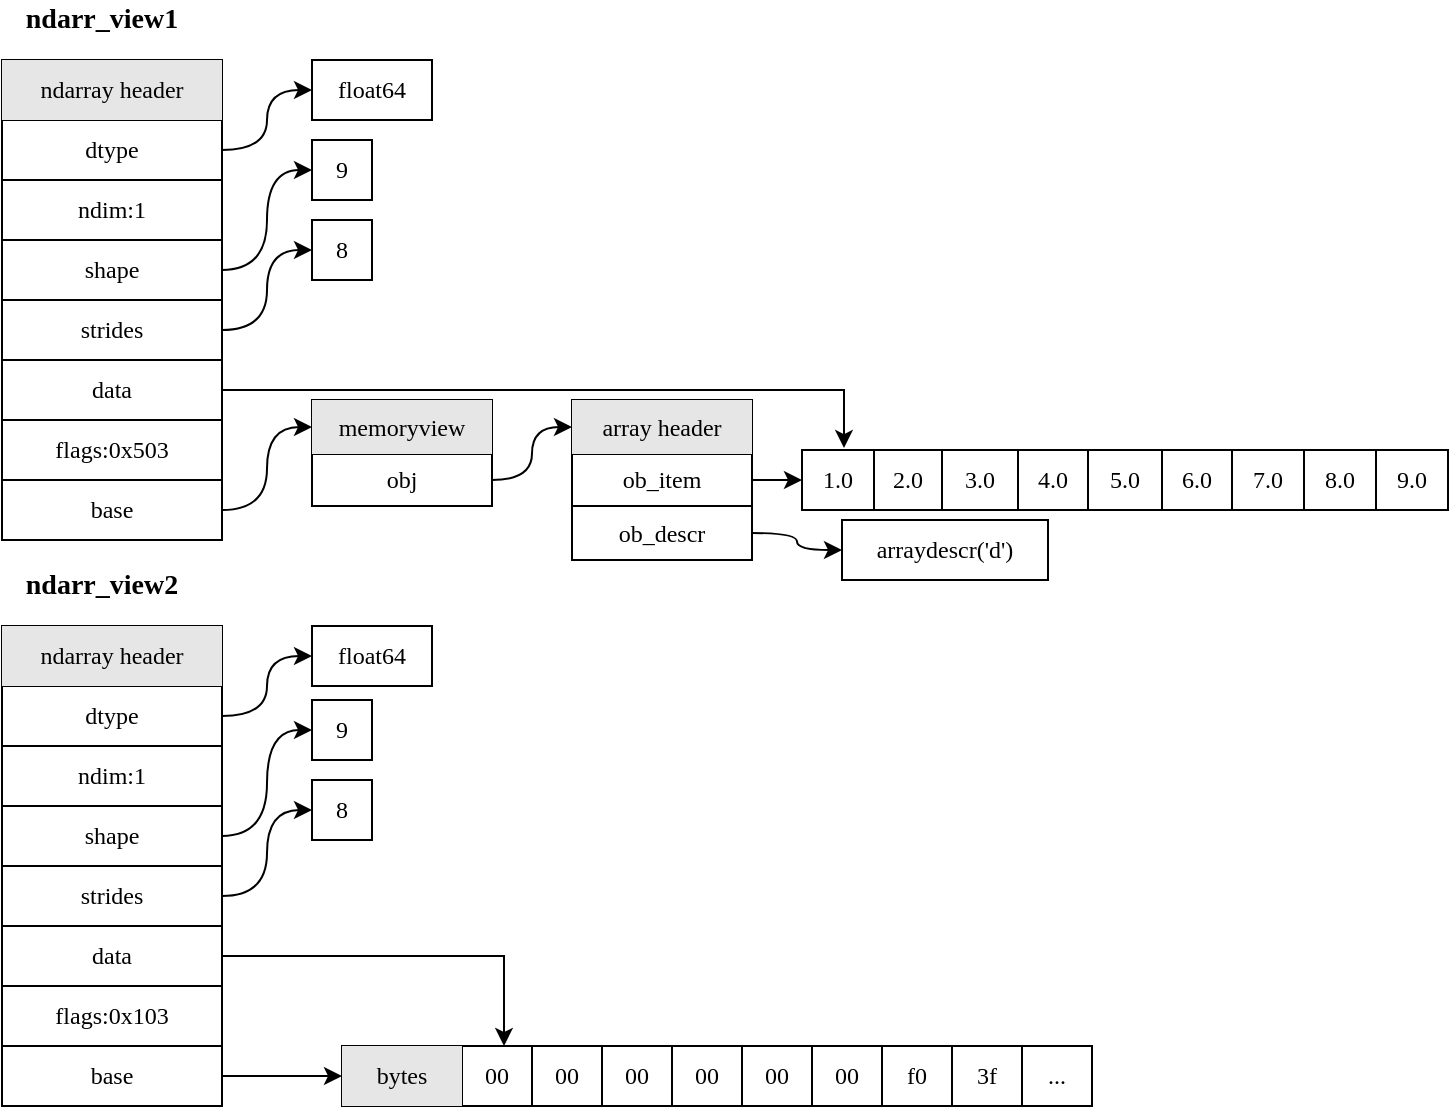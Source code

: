 <mxfile version="13.3.9" type="device"><diagram id="L2yLt2gpBY62qtuJSowA" name="Page-1"><mxGraphModel dx="1086" dy="806" grid="1" gridSize="10" guides="1" tooltips="1" connect="1" arrows="1" fold="1" page="1" pageScale="1" pageWidth="827" pageHeight="1169" math="0" shadow="0"><root><mxCell id="0"/><mxCell id="1" parent="0"/><mxCell id="LzfYw6na_L2yTrW33FNK-19" style="edgeStyle=orthogonalEdgeStyle;rounded=0;orthogonalLoop=1;jettySize=auto;html=1;exitX=1;exitY=0.5;exitDx=0;exitDy=0;entryX=0;entryY=0.5;entryDx=0;entryDy=0;fontFamily=Verdana;fontSize=12;" edge="1" parent="1" source="LzfYw6na_L2yTrW33FNK-4" target="LzfYw6na_L2yTrW33FNK-9"><mxGeometry relative="1" as="geometry"/></mxCell><mxCell id="LzfYw6na_L2yTrW33FNK-20" style="edgeStyle=orthogonalEdgeStyle;curved=1;rounded=0;orthogonalLoop=1;jettySize=auto;html=1;exitX=1;exitY=0.5;exitDx=0;exitDy=0;fontFamily=Verdana;fontSize=12;" edge="1" parent="1" source="LzfYw6na_L2yTrW33FNK-6" target="LzfYw6na_L2yTrW33FNK-22"><mxGeometry relative="1" as="geometry"/></mxCell><mxCell id="LzfYw6na_L2yTrW33FNK-39" value="float64" style="rounded=0;whiteSpace=wrap;html=1;fontFamily=Verdana;fontSize=12;" vertex="1" parent="1"><mxGeometry x="225" y="70" width="60" height="30" as="geometry"/></mxCell><mxCell id="LzfYw6na_L2yTrW33FNK-41" style="edgeStyle=orthogonalEdgeStyle;curved=1;rounded=0;orthogonalLoop=1;jettySize=auto;html=1;exitX=1;exitY=0.5;exitDx=0;exitDy=0;entryX=0;entryY=0.5;entryDx=0;entryDy=0;fontFamily=Verdana;fontSize=12;" edge="1" parent="1" source="LzfYw6na_L2yTrW33FNK-33" target="LzfYw6na_L2yTrW33FNK-49"><mxGeometry relative="1" as="geometry"/></mxCell><mxCell id="LzfYw6na_L2yTrW33FNK-42" style="edgeStyle=orthogonalEdgeStyle;curved=1;rounded=0;orthogonalLoop=1;jettySize=auto;html=1;exitX=1;exitY=0.5;exitDx=0;exitDy=0;entryX=0;entryY=0.5;entryDx=0;entryDy=0;fontFamily=Verdana;fontSize=12;" edge="1" parent="1" source="LzfYw6na_L2yTrW33FNK-31" target="LzfYw6na_L2yTrW33FNK-45"><mxGeometry relative="1" as="geometry"/></mxCell><mxCell id="LzfYw6na_L2yTrW33FNK-43" style="edgeStyle=orthogonalEdgeStyle;curved=1;rounded=0;orthogonalLoop=1;jettySize=auto;html=1;exitX=1;exitY=0.5;exitDx=0;exitDy=0;entryX=0;entryY=0.5;entryDx=0;entryDy=0;fontFamily=Verdana;fontSize=12;" edge="1" parent="1" source="LzfYw6na_L2yTrW33FNK-27" target="LzfYw6na_L2yTrW33FNK-39"><mxGeometry relative="1" as="geometry"/></mxCell><mxCell id="LzfYw6na_L2yTrW33FNK-24" value="" style="shape=table;html=1;whiteSpace=wrap;startSize=0;container=1;collapsible=0;childLayout=tableLayout;fontFamily=Verdana;fontSize=12;" vertex="1" parent="1"><mxGeometry x="70" y="70" width="110" height="240" as="geometry"/></mxCell><mxCell id="LzfYw6na_L2yTrW33FNK-25" value="" style="shape=partialRectangle;html=1;whiteSpace=wrap;collapsible=0;dropTarget=0;pointerEvents=0;fillColor=none;top=0;left=0;bottom=0;right=0;points=[[0,0.5],[1,0.5]];portConstraint=eastwest;fontFamily=Verdana;fontSize=12;" vertex="1" parent="LzfYw6na_L2yTrW33FNK-24"><mxGeometry width="110" height="30" as="geometry"/></mxCell><mxCell id="LzfYw6na_L2yTrW33FNK-26" value="ndarray header" style="shape=partialRectangle;html=1;whiteSpace=wrap;connectable=0;overflow=hidden;top=0;left=0;bottom=0;right=0;fontFamily=Verdana;fontSize=12;fillColor=#E6E6E6;" vertex="1" parent="LzfYw6na_L2yTrW33FNK-25"><mxGeometry width="110" height="30" as="geometry"/></mxCell><mxCell id="LzfYw6na_L2yTrW33FNK-27" value="" style="shape=partialRectangle;html=1;whiteSpace=wrap;collapsible=0;dropTarget=0;pointerEvents=0;fillColor=none;top=0;left=0;bottom=0;right=0;points=[[0,0.5],[1,0.5]];portConstraint=eastwest;fontFamily=Verdana;fontSize=12;" vertex="1" parent="LzfYw6na_L2yTrW33FNK-24"><mxGeometry y="30" width="110" height="30" as="geometry"/></mxCell><mxCell id="LzfYw6na_L2yTrW33FNK-28" value="dtype" style="shape=partialRectangle;html=1;whiteSpace=wrap;connectable=0;overflow=hidden;fillColor=none;top=0;left=0;bottom=0;right=0;fontFamily=Verdana;fontSize=12;" vertex="1" parent="LzfYw6na_L2yTrW33FNK-27"><mxGeometry width="110" height="30" as="geometry"/></mxCell><mxCell id="LzfYw6na_L2yTrW33FNK-29" value="" style="shape=partialRectangle;html=1;whiteSpace=wrap;collapsible=0;dropTarget=0;pointerEvents=0;fillColor=none;top=0;left=0;bottom=0;right=0;points=[[0,0.5],[1,0.5]];portConstraint=eastwest;fontFamily=Verdana;fontSize=12;" vertex="1" parent="LzfYw6na_L2yTrW33FNK-24"><mxGeometry y="60" width="110" height="30" as="geometry"/></mxCell><mxCell id="LzfYw6na_L2yTrW33FNK-30" value="ndim:1" style="shape=partialRectangle;html=1;whiteSpace=wrap;connectable=0;overflow=hidden;fillColor=none;top=0;left=0;bottom=0;right=0;fontFamily=Verdana;fontSize=12;" vertex="1" parent="LzfYw6na_L2yTrW33FNK-29"><mxGeometry width="110" height="30" as="geometry"/></mxCell><mxCell id="LzfYw6na_L2yTrW33FNK-31" value="" style="shape=partialRectangle;html=1;whiteSpace=wrap;collapsible=0;dropTarget=0;pointerEvents=0;fillColor=none;top=0;left=0;bottom=0;right=0;points=[[0,0.5],[1,0.5]];portConstraint=eastwest;fontFamily=Verdana;fontSize=12;" vertex="1" parent="LzfYw6na_L2yTrW33FNK-24"><mxGeometry y="90" width="110" height="30" as="geometry"/></mxCell><mxCell id="LzfYw6na_L2yTrW33FNK-32" value="shape" style="shape=partialRectangle;html=1;whiteSpace=wrap;connectable=0;overflow=hidden;fillColor=none;top=0;left=0;bottom=0;right=0;fontFamily=Verdana;fontSize=12;" vertex="1" parent="LzfYw6na_L2yTrW33FNK-31"><mxGeometry width="110" height="30" as="geometry"/></mxCell><mxCell id="LzfYw6na_L2yTrW33FNK-33" value="" style="shape=partialRectangle;html=1;whiteSpace=wrap;collapsible=0;dropTarget=0;pointerEvents=0;fillColor=none;top=0;left=0;bottom=0;right=0;points=[[0,0.5],[1,0.5]];portConstraint=eastwest;fontFamily=Verdana;fontSize=12;" vertex="1" parent="LzfYw6na_L2yTrW33FNK-24"><mxGeometry y="120" width="110" height="30" as="geometry"/></mxCell><mxCell id="LzfYw6na_L2yTrW33FNK-34" value="strides" style="shape=partialRectangle;html=1;whiteSpace=wrap;connectable=0;overflow=hidden;fillColor=none;top=0;left=0;bottom=0;right=0;fontFamily=Verdana;fontSize=12;" vertex="1" parent="LzfYw6na_L2yTrW33FNK-33"><mxGeometry width="110" height="30" as="geometry"/></mxCell><mxCell id="LzfYw6na_L2yTrW33FNK-35" value="" style="shape=partialRectangle;html=1;whiteSpace=wrap;collapsible=0;dropTarget=0;pointerEvents=0;fillColor=none;top=0;left=0;bottom=0;right=0;points=[[0,0.5],[1,0.5]];portConstraint=eastwest;fontFamily=Verdana;fontSize=12;" vertex="1" parent="LzfYw6na_L2yTrW33FNK-24"><mxGeometry y="150" width="110" height="30" as="geometry"/></mxCell><mxCell id="LzfYw6na_L2yTrW33FNK-36" value="data" style="shape=partialRectangle;html=1;whiteSpace=wrap;connectable=0;overflow=hidden;fillColor=none;top=0;left=0;bottom=0;right=0;fontFamily=Verdana;fontSize=12;" vertex="1" parent="LzfYw6na_L2yTrW33FNK-35"><mxGeometry width="110" height="30" as="geometry"/></mxCell><mxCell id="LzfYw6na_L2yTrW33FNK-37" value="" style="shape=partialRectangle;html=1;whiteSpace=wrap;collapsible=0;dropTarget=0;pointerEvents=0;fillColor=none;top=0;left=0;bottom=0;right=0;points=[[0,0.5],[1,0.5]];portConstraint=eastwest;fontFamily=Verdana;fontSize=12;" vertex="1" parent="LzfYw6na_L2yTrW33FNK-24"><mxGeometry y="180" width="110" height="30" as="geometry"/></mxCell><mxCell id="LzfYw6na_L2yTrW33FNK-38" value="flags:0x503" style="shape=partialRectangle;html=1;whiteSpace=wrap;connectable=0;overflow=hidden;fillColor=none;top=0;left=0;bottom=0;right=0;fontFamily=Verdana;fontSize=12;" vertex="1" parent="LzfYw6na_L2yTrW33FNK-37"><mxGeometry width="110" height="30" as="geometry"/></mxCell><mxCell id="LzfYw6na_L2yTrW33FNK-64" style="shape=partialRectangle;html=1;whiteSpace=wrap;collapsible=0;dropTarget=0;pointerEvents=0;fillColor=none;top=0;left=0;bottom=0;right=0;points=[[0,0.5],[1,0.5]];portConstraint=eastwest;fontFamily=Verdana;fontSize=12;" vertex="1" parent="LzfYw6na_L2yTrW33FNK-24"><mxGeometry y="210" width="110" height="30" as="geometry"/></mxCell><mxCell id="LzfYw6na_L2yTrW33FNK-65" value="base" style="shape=partialRectangle;html=1;whiteSpace=wrap;connectable=0;overflow=hidden;fillColor=none;top=0;left=0;bottom=0;right=0;fontFamily=Verdana;fontSize=12;" vertex="1" parent="LzfYw6na_L2yTrW33FNK-64"><mxGeometry width="110" height="30" as="geometry"/></mxCell><mxCell id="LzfYw6na_L2yTrW33FNK-73" style="edgeStyle=orthogonalEdgeStyle;curved=1;rounded=0;orthogonalLoop=1;jettySize=auto;html=1;exitX=1;exitY=0.5;exitDx=0;exitDy=0;" edge="1" parent="1" source="LzfYw6na_L2yTrW33FNK-64" target="LzfYw6na_L2yTrW33FNK-67"><mxGeometry relative="1" as="geometry"/></mxCell><mxCell id="LzfYw6na_L2yTrW33FNK-74" style="edgeStyle=orthogonalEdgeStyle;curved=1;rounded=0;orthogonalLoop=1;jettySize=auto;html=1;exitX=1;exitY=0.5;exitDx=0;exitDy=0;" edge="1" parent="1" source="LzfYw6na_L2yTrW33FNK-69" target="LzfYw6na_L2yTrW33FNK-2"><mxGeometry relative="1" as="geometry"/></mxCell><mxCell id="LzfYw6na_L2yTrW33FNK-75" style="edgeStyle=orthogonalEdgeStyle;rounded=0;orthogonalLoop=1;jettySize=auto;html=1;exitX=1;exitY=0.5;exitDx=0;exitDy=0;entryX=0.065;entryY=-0.033;entryDx=0;entryDy=0;entryPerimeter=0;" edge="1" parent="1" source="LzfYw6na_L2yTrW33FNK-35" target="LzfYw6na_L2yTrW33FNK-9"><mxGeometry relative="1" as="geometry"/></mxCell><mxCell id="LzfYw6na_L2yTrW33FNK-66" value="" style="shape=table;html=1;whiteSpace=wrap;startSize=0;container=1;collapsible=0;childLayout=tableLayout;fontFamily=Verdana;fontSize=12;" vertex="1" parent="1"><mxGeometry x="225" y="240" width="90" height="53" as="geometry"/></mxCell><mxCell id="LzfYw6na_L2yTrW33FNK-67" value="" style="shape=partialRectangle;html=1;whiteSpace=wrap;collapsible=0;dropTarget=0;pointerEvents=0;fillColor=none;top=0;left=0;bottom=0;right=0;points=[[0,0.5],[1,0.5]];portConstraint=eastwest;fontFamily=Verdana;fontSize=12;" vertex="1" parent="LzfYw6na_L2yTrW33FNK-66"><mxGeometry width="90" height="27" as="geometry"/></mxCell><mxCell id="LzfYw6na_L2yTrW33FNK-68" value="memoryview" style="shape=partialRectangle;html=1;whiteSpace=wrap;connectable=0;overflow=hidden;top=0;left=0;bottom=0;right=0;fontFamily=Verdana;fontSize=12;fillColor=#E6E6E6;" vertex="1" parent="LzfYw6na_L2yTrW33FNK-67"><mxGeometry width="90" height="27" as="geometry"/></mxCell><mxCell id="LzfYw6na_L2yTrW33FNK-69" value="" style="shape=partialRectangle;html=1;whiteSpace=wrap;collapsible=0;dropTarget=0;pointerEvents=0;fillColor=none;top=0;left=0;bottom=0;right=0;points=[[0,0.5],[1,0.5]];portConstraint=eastwest;fontFamily=Verdana;fontSize=12;" vertex="1" parent="LzfYw6na_L2yTrW33FNK-66"><mxGeometry y="27" width="90" height="26" as="geometry"/></mxCell><mxCell id="LzfYw6na_L2yTrW33FNK-70" value="obj" style="shape=partialRectangle;html=1;whiteSpace=wrap;connectable=0;overflow=hidden;fillColor=none;top=0;left=0;bottom=0;right=0;fontFamily=Verdana;fontSize=12;" vertex="1" parent="LzfYw6na_L2yTrW33FNK-69"><mxGeometry width="90" height="26" as="geometry"/></mxCell><mxCell id="LzfYw6na_L2yTrW33FNK-1" value="" style="shape=table;html=1;whiteSpace=wrap;startSize=0;container=1;collapsible=0;childLayout=tableLayout;fontFamily=Verdana;fontSize=12;" vertex="1" parent="1"><mxGeometry x="355" y="240" width="90" height="80" as="geometry"/></mxCell><mxCell id="LzfYw6na_L2yTrW33FNK-2" value="" style="shape=partialRectangle;html=1;whiteSpace=wrap;collapsible=0;dropTarget=0;pointerEvents=0;fillColor=none;top=0;left=0;bottom=0;right=0;points=[[0,0.5],[1,0.5]];portConstraint=eastwest;fontFamily=Verdana;fontSize=12;" vertex="1" parent="LzfYw6na_L2yTrW33FNK-1"><mxGeometry width="90" height="27" as="geometry"/></mxCell><mxCell id="LzfYw6na_L2yTrW33FNK-3" value="array header" style="shape=partialRectangle;html=1;whiteSpace=wrap;connectable=0;overflow=hidden;top=0;left=0;bottom=0;right=0;fontFamily=Verdana;fontSize=12;fillColor=#E6E6E6;" vertex="1" parent="LzfYw6na_L2yTrW33FNK-2"><mxGeometry width="90" height="27" as="geometry"/></mxCell><mxCell id="LzfYw6na_L2yTrW33FNK-4" value="" style="shape=partialRectangle;html=1;whiteSpace=wrap;collapsible=0;dropTarget=0;pointerEvents=0;fillColor=none;top=0;left=0;bottom=0;right=0;points=[[0,0.5],[1,0.5]];portConstraint=eastwest;fontFamily=Verdana;fontSize=12;" vertex="1" parent="LzfYw6na_L2yTrW33FNK-1"><mxGeometry y="27" width="90" height="26" as="geometry"/></mxCell><mxCell id="LzfYw6na_L2yTrW33FNK-5" value="ob_item" style="shape=partialRectangle;html=1;whiteSpace=wrap;connectable=0;overflow=hidden;fillColor=none;top=0;left=0;bottom=0;right=0;fontFamily=Verdana;fontSize=12;" vertex="1" parent="LzfYw6na_L2yTrW33FNK-4"><mxGeometry width="90" height="26" as="geometry"/></mxCell><mxCell id="LzfYw6na_L2yTrW33FNK-6" value="" style="shape=partialRectangle;html=1;whiteSpace=wrap;collapsible=0;dropTarget=0;pointerEvents=0;fillColor=none;top=0;left=0;bottom=0;right=0;points=[[0,0.5],[1,0.5]];portConstraint=eastwest;fontFamily=Verdana;fontSize=12;" vertex="1" parent="LzfYw6na_L2yTrW33FNK-1"><mxGeometry y="53" width="90" height="27" as="geometry"/></mxCell><mxCell id="LzfYw6na_L2yTrW33FNK-7" value="ob_descr" style="shape=partialRectangle;html=1;whiteSpace=wrap;connectable=0;overflow=hidden;fillColor=none;top=0;left=0;bottom=0;right=0;fontFamily=Verdana;fontSize=12;" vertex="1" parent="LzfYw6na_L2yTrW33FNK-6"><mxGeometry width="90" height="27" as="geometry"/></mxCell><mxCell id="LzfYw6na_L2yTrW33FNK-78" value="float64" style="rounded=0;whiteSpace=wrap;html=1;fontFamily=Verdana;fontSize=12;" vertex="1" parent="1"><mxGeometry x="225" y="353" width="60" height="30" as="geometry"/></mxCell><mxCell id="LzfYw6na_L2yTrW33FNK-79" style="edgeStyle=orthogonalEdgeStyle;curved=1;rounded=0;orthogonalLoop=1;jettySize=auto;html=1;exitX=1;exitY=0.5;exitDx=0;exitDy=0;entryX=0;entryY=0.5;entryDx=0;entryDy=0;fontFamily=Verdana;fontSize=12;" edge="1" parent="1" source="LzfYw6na_L2yTrW33FNK-91" target="LzfYw6na_L2yTrW33FNK-106"><mxGeometry relative="1" as="geometry"/></mxCell><mxCell id="LzfYw6na_L2yTrW33FNK-80" style="edgeStyle=orthogonalEdgeStyle;curved=1;rounded=0;orthogonalLoop=1;jettySize=auto;html=1;exitX=1;exitY=0.5;exitDx=0;exitDy=0;entryX=0;entryY=0.5;entryDx=0;entryDy=0;fontFamily=Verdana;fontSize=12;" edge="1" parent="1" source="LzfYw6na_L2yTrW33FNK-89" target="LzfYw6na_L2yTrW33FNK-103"><mxGeometry relative="1" as="geometry"/></mxCell><mxCell id="LzfYw6na_L2yTrW33FNK-81" style="edgeStyle=orthogonalEdgeStyle;curved=1;rounded=0;orthogonalLoop=1;jettySize=auto;html=1;exitX=1;exitY=0.5;exitDx=0;exitDy=0;entryX=0;entryY=0.5;entryDx=0;entryDy=0;fontFamily=Verdana;fontSize=12;" edge="1" parent="1" source="LzfYw6na_L2yTrW33FNK-85" target="LzfYw6na_L2yTrW33FNK-78"><mxGeometry relative="1" as="geometry"/></mxCell><mxCell id="LzfYw6na_L2yTrW33FNK-101" style="edgeStyle=orthogonalEdgeStyle;rounded=0;orthogonalLoop=1;jettySize=auto;html=1;exitX=1;exitY=0.5;exitDx=0;exitDy=0;entryX=0.216;entryY=0;entryDx=0;entryDy=0;entryPerimeter=0;" edge="1" parent="1" source="LzfYw6na_L2yTrW33FNK-93" target="LzfYw6na_L2yTrW33FNK-121"><mxGeometry relative="1" as="geometry"><mxPoint x="330" y="540" as="targetPoint"/></mxGeometry></mxCell><mxCell id="LzfYw6na_L2yTrW33FNK-82" value="" style="shape=table;html=1;whiteSpace=wrap;startSize=0;container=1;collapsible=0;childLayout=tableLayout;fontFamily=Verdana;fontSize=12;" vertex="1" parent="1"><mxGeometry x="70" y="353" width="110" height="240" as="geometry"/></mxCell><mxCell id="LzfYw6na_L2yTrW33FNK-83" value="" style="shape=partialRectangle;html=1;whiteSpace=wrap;collapsible=0;dropTarget=0;pointerEvents=0;fillColor=none;top=0;left=0;bottom=0;right=0;points=[[0,0.5],[1,0.5]];portConstraint=eastwest;fontFamily=Verdana;fontSize=12;" vertex="1" parent="LzfYw6na_L2yTrW33FNK-82"><mxGeometry width="110" height="30" as="geometry"/></mxCell><mxCell id="LzfYw6na_L2yTrW33FNK-84" value="ndarray header" style="shape=partialRectangle;html=1;whiteSpace=wrap;connectable=0;overflow=hidden;top=0;left=0;bottom=0;right=0;fontFamily=Verdana;fontSize=12;fillColor=#E6E6E6;" vertex="1" parent="LzfYw6na_L2yTrW33FNK-83"><mxGeometry width="110" height="30" as="geometry"/></mxCell><mxCell id="LzfYw6na_L2yTrW33FNK-85" value="" style="shape=partialRectangle;html=1;whiteSpace=wrap;collapsible=0;dropTarget=0;pointerEvents=0;fillColor=none;top=0;left=0;bottom=0;right=0;points=[[0,0.5],[1,0.5]];portConstraint=eastwest;fontFamily=Verdana;fontSize=12;" vertex="1" parent="LzfYw6na_L2yTrW33FNK-82"><mxGeometry y="30" width="110" height="30" as="geometry"/></mxCell><mxCell id="LzfYw6na_L2yTrW33FNK-86" value="dtype" style="shape=partialRectangle;html=1;whiteSpace=wrap;connectable=0;overflow=hidden;fillColor=none;top=0;left=0;bottom=0;right=0;fontFamily=Verdana;fontSize=12;" vertex="1" parent="LzfYw6na_L2yTrW33FNK-85"><mxGeometry width="110" height="30" as="geometry"/></mxCell><mxCell id="LzfYw6na_L2yTrW33FNK-87" value="" style="shape=partialRectangle;html=1;whiteSpace=wrap;collapsible=0;dropTarget=0;pointerEvents=0;fillColor=none;top=0;left=0;bottom=0;right=0;points=[[0,0.5],[1,0.5]];portConstraint=eastwest;fontFamily=Verdana;fontSize=12;" vertex="1" parent="LzfYw6na_L2yTrW33FNK-82"><mxGeometry y="60" width="110" height="30" as="geometry"/></mxCell><mxCell id="LzfYw6na_L2yTrW33FNK-88" value="ndim:1" style="shape=partialRectangle;html=1;whiteSpace=wrap;connectable=0;overflow=hidden;fillColor=none;top=0;left=0;bottom=0;right=0;fontFamily=Verdana;fontSize=12;" vertex="1" parent="LzfYw6na_L2yTrW33FNK-87"><mxGeometry width="110" height="30" as="geometry"/></mxCell><mxCell id="LzfYw6na_L2yTrW33FNK-89" value="" style="shape=partialRectangle;html=1;whiteSpace=wrap;collapsible=0;dropTarget=0;pointerEvents=0;fillColor=none;top=0;left=0;bottom=0;right=0;points=[[0,0.5],[1,0.5]];portConstraint=eastwest;fontFamily=Verdana;fontSize=12;" vertex="1" parent="LzfYw6na_L2yTrW33FNK-82"><mxGeometry y="90" width="110" height="30" as="geometry"/></mxCell><mxCell id="LzfYw6na_L2yTrW33FNK-90" value="shape" style="shape=partialRectangle;html=1;whiteSpace=wrap;connectable=0;overflow=hidden;fillColor=none;top=0;left=0;bottom=0;right=0;fontFamily=Verdana;fontSize=12;" vertex="1" parent="LzfYw6na_L2yTrW33FNK-89"><mxGeometry width="110" height="30" as="geometry"/></mxCell><mxCell id="LzfYw6na_L2yTrW33FNK-91" value="" style="shape=partialRectangle;html=1;whiteSpace=wrap;collapsible=0;dropTarget=0;pointerEvents=0;fillColor=none;top=0;left=0;bottom=0;right=0;points=[[0,0.5],[1,0.5]];portConstraint=eastwest;fontFamily=Verdana;fontSize=12;" vertex="1" parent="LzfYw6na_L2yTrW33FNK-82"><mxGeometry y="120" width="110" height="30" as="geometry"/></mxCell><mxCell id="LzfYw6na_L2yTrW33FNK-92" value="strides" style="shape=partialRectangle;html=1;whiteSpace=wrap;connectable=0;overflow=hidden;fillColor=none;top=0;left=0;bottom=0;right=0;fontFamily=Verdana;fontSize=12;" vertex="1" parent="LzfYw6na_L2yTrW33FNK-91"><mxGeometry width="110" height="30" as="geometry"/></mxCell><mxCell id="LzfYw6na_L2yTrW33FNK-93" value="" style="shape=partialRectangle;html=1;whiteSpace=wrap;collapsible=0;dropTarget=0;pointerEvents=0;fillColor=none;top=0;left=0;bottom=0;right=0;points=[[0,0.5],[1,0.5]];portConstraint=eastwest;fontFamily=Verdana;fontSize=12;" vertex="1" parent="LzfYw6na_L2yTrW33FNK-82"><mxGeometry y="150" width="110" height="30" as="geometry"/></mxCell><mxCell id="LzfYw6na_L2yTrW33FNK-94" value="data" style="shape=partialRectangle;html=1;whiteSpace=wrap;connectable=0;overflow=hidden;fillColor=none;top=0;left=0;bottom=0;right=0;fontFamily=Verdana;fontSize=12;" vertex="1" parent="LzfYw6na_L2yTrW33FNK-93"><mxGeometry width="110" height="30" as="geometry"/></mxCell><mxCell id="LzfYw6na_L2yTrW33FNK-95" value="" style="shape=partialRectangle;html=1;whiteSpace=wrap;collapsible=0;dropTarget=0;pointerEvents=0;fillColor=none;top=0;left=0;bottom=0;right=0;points=[[0,0.5],[1,0.5]];portConstraint=eastwest;fontFamily=Verdana;fontSize=12;" vertex="1" parent="LzfYw6na_L2yTrW33FNK-82"><mxGeometry y="180" width="110" height="30" as="geometry"/></mxCell><mxCell id="LzfYw6na_L2yTrW33FNK-96" value="flags:0x103" style="shape=partialRectangle;html=1;whiteSpace=wrap;connectable=0;overflow=hidden;fillColor=none;top=0;left=0;bottom=0;right=0;fontFamily=Verdana;fontSize=12;" vertex="1" parent="LzfYw6na_L2yTrW33FNK-95"><mxGeometry width="110" height="30" as="geometry"/></mxCell><mxCell id="LzfYw6na_L2yTrW33FNK-97" style="shape=partialRectangle;html=1;whiteSpace=wrap;collapsible=0;dropTarget=0;pointerEvents=0;fillColor=none;top=0;left=0;bottom=0;right=0;points=[[0,0.5],[1,0.5]];portConstraint=eastwest;fontFamily=Verdana;fontSize=12;" vertex="1" parent="LzfYw6na_L2yTrW33FNK-82"><mxGeometry y="210" width="110" height="30" as="geometry"/></mxCell><mxCell id="LzfYw6na_L2yTrW33FNK-98" value="base" style="shape=partialRectangle;html=1;whiteSpace=wrap;connectable=0;overflow=hidden;fillColor=none;top=0;left=0;bottom=0;right=0;fontFamily=Verdana;fontSize=12;" vertex="1" parent="LzfYw6na_L2yTrW33FNK-97"><mxGeometry width="110" height="30" as="geometry"/></mxCell><mxCell id="LzfYw6na_L2yTrW33FNK-120" value="" style="shape=table;html=1;whiteSpace=wrap;startSize=0;container=1;collapsible=0;childLayout=tableLayout;fontFamily=Verdana;fontSize=12;" vertex="1" parent="1"><mxGeometry x="240" y="563" width="375" height="30" as="geometry"/></mxCell><mxCell id="LzfYw6na_L2yTrW33FNK-121" value="" style="shape=partialRectangle;html=1;whiteSpace=wrap;collapsible=0;dropTarget=0;pointerEvents=0;fillColor=none;top=0;left=0;bottom=0;right=0;points=[[0,0.5],[1,0.5]];portConstraint=eastwest;fontFamily=Verdana;fontSize=12;" vertex="1" parent="LzfYw6na_L2yTrW33FNK-120"><mxGeometry width="375" height="30" as="geometry"/></mxCell><mxCell id="LzfYw6na_L2yTrW33FNK-122" value="bytes" style="shape=partialRectangle;html=1;whiteSpace=wrap;connectable=0;overflow=hidden;top=0;left=0;bottom=0;right=0;fontFamily=Verdana;fontSize=12;fillColor=#E6E6E6;" vertex="1" parent="LzfYw6na_L2yTrW33FNK-121"><mxGeometry width="60" height="30" as="geometry"/></mxCell><mxCell id="LzfYw6na_L2yTrW33FNK-123" value="00" style="shape=partialRectangle;html=1;whiteSpace=wrap;connectable=0;overflow=hidden;fillColor=none;top=0;left=0;bottom=0;right=0;fontFamily=Verdana;fontSize=12;" vertex="1" parent="LzfYw6na_L2yTrW33FNK-121"><mxGeometry x="60" width="35" height="30" as="geometry"/></mxCell><mxCell id="LzfYw6na_L2yTrW33FNK-124" value="00" style="shape=partialRectangle;html=1;whiteSpace=wrap;connectable=0;overflow=hidden;fillColor=none;top=0;left=0;bottom=0;right=0;fontFamily=Verdana;fontSize=12;" vertex="1" parent="LzfYw6na_L2yTrW33FNK-121"><mxGeometry x="95" width="35" height="30" as="geometry"/></mxCell><mxCell id="LzfYw6na_L2yTrW33FNK-125" value="00" style="shape=partialRectangle;html=1;whiteSpace=wrap;connectable=0;overflow=hidden;fillColor=none;top=0;left=0;bottom=0;right=0;fontFamily=Verdana;fontSize=12;" vertex="1" parent="LzfYw6na_L2yTrW33FNK-121"><mxGeometry x="130" width="35" height="30" as="geometry"/></mxCell><mxCell id="LzfYw6na_L2yTrW33FNK-126" value="00" style="shape=partialRectangle;html=1;whiteSpace=wrap;connectable=0;overflow=hidden;fillColor=none;top=0;left=0;bottom=0;right=0;fontFamily=Verdana;fontSize=12;" vertex="1" parent="LzfYw6na_L2yTrW33FNK-121"><mxGeometry x="165" width="35" height="30" as="geometry"/></mxCell><mxCell id="LzfYw6na_L2yTrW33FNK-127" value="00" style="shape=partialRectangle;html=1;whiteSpace=wrap;connectable=0;overflow=hidden;fillColor=none;top=0;left=0;bottom=0;right=0;fontFamily=Verdana;fontSize=12;" vertex="1" parent="LzfYw6na_L2yTrW33FNK-121"><mxGeometry x="200" width="35" height="30" as="geometry"/></mxCell><mxCell id="LzfYw6na_L2yTrW33FNK-128" value="00" style="shape=partialRectangle;html=1;whiteSpace=wrap;connectable=0;overflow=hidden;fillColor=none;top=0;left=0;bottom=0;right=0;fontFamily=Verdana;fontSize=12;" vertex="1" parent="LzfYw6na_L2yTrW33FNK-121"><mxGeometry x="235" width="35" height="30" as="geometry"/></mxCell><mxCell id="LzfYw6na_L2yTrW33FNK-129" value="f0" style="shape=partialRectangle;html=1;whiteSpace=wrap;connectable=0;overflow=hidden;fillColor=none;top=0;left=0;bottom=0;right=0;fontFamily=Verdana;fontSize=12;" vertex="1" parent="LzfYw6na_L2yTrW33FNK-121"><mxGeometry x="270" width="35" height="30" as="geometry"/></mxCell><mxCell id="LzfYw6na_L2yTrW33FNK-130" value="3f" style="shape=partialRectangle;html=1;whiteSpace=wrap;connectable=0;overflow=hidden;fillColor=none;top=0;left=0;bottom=0;right=0;fontFamily=Verdana;fontSize=12;" vertex="1" parent="LzfYw6na_L2yTrW33FNK-121"><mxGeometry x="305" width="35" height="30" as="geometry"/></mxCell><mxCell id="LzfYw6na_L2yTrW33FNK-141" value="..." style="shape=partialRectangle;html=1;whiteSpace=wrap;connectable=0;overflow=hidden;fillColor=none;top=0;left=0;bottom=0;right=0;fontFamily=Verdana;fontSize=12;" vertex="1" parent="LzfYw6na_L2yTrW33FNK-121"><mxGeometry x="340" width="35" height="30" as="geometry"/></mxCell><mxCell id="LzfYw6na_L2yTrW33FNK-8" value="" style="shape=table;html=1;whiteSpace=wrap;startSize=0;container=1;collapsible=0;childLayout=tableLayout;fontFamily=Verdana;fontSize=12;" vertex="1" parent="1"><mxGeometry x="470" y="265" width="323" height="30" as="geometry"/></mxCell><mxCell id="LzfYw6na_L2yTrW33FNK-9" value="" style="shape=partialRectangle;html=1;whiteSpace=wrap;collapsible=0;dropTarget=0;pointerEvents=0;fillColor=none;top=0;left=0;bottom=0;right=0;points=[[0,0.5],[1,0.5]];portConstraint=eastwest;fontFamily=Verdana;fontSize=12;" vertex="1" parent="LzfYw6na_L2yTrW33FNK-8"><mxGeometry width="323" height="30" as="geometry"/></mxCell><mxCell id="LzfYw6na_L2yTrW33FNK-10" value="1.0" style="shape=partialRectangle;html=1;whiteSpace=wrap;connectable=0;overflow=hidden;fillColor=none;top=0;left=0;bottom=0;right=0;fontFamily=Verdana;fontSize=12;" vertex="1" parent="LzfYw6na_L2yTrW33FNK-9"><mxGeometry width="36" height="30" as="geometry"/></mxCell><mxCell id="LzfYw6na_L2yTrW33FNK-11" value="2.0" style="shape=partialRectangle;html=1;whiteSpace=wrap;connectable=0;overflow=hidden;fillColor=none;top=0;left=0;bottom=0;right=0;fontFamily=Verdana;fontSize=12;" vertex="1" parent="LzfYw6na_L2yTrW33FNK-9"><mxGeometry x="36" width="34" height="30" as="geometry"/></mxCell><mxCell id="LzfYw6na_L2yTrW33FNK-12" value="3.0" style="shape=partialRectangle;html=1;whiteSpace=wrap;connectable=0;overflow=hidden;fillColor=none;top=0;left=0;bottom=0;right=0;fontFamily=Verdana;fontSize=12;" vertex="1" parent="LzfYw6na_L2yTrW33FNK-9"><mxGeometry x="70" width="38" height="30" as="geometry"/></mxCell><mxCell id="LzfYw6na_L2yTrW33FNK-13" value="4.0" style="shape=partialRectangle;html=1;whiteSpace=wrap;connectable=0;overflow=hidden;fillColor=none;top=0;left=0;bottom=0;right=0;fontFamily=Verdana;fontSize=12;" vertex="1" parent="LzfYw6na_L2yTrW33FNK-9"><mxGeometry x="108" width="35" height="30" as="geometry"/></mxCell><mxCell id="LzfYw6na_L2yTrW33FNK-14" value="5.0" style="shape=partialRectangle;html=1;whiteSpace=wrap;connectable=0;overflow=hidden;fillColor=none;top=0;left=0;bottom=0;right=0;fontFamily=Verdana;fontSize=12;" vertex="1" parent="LzfYw6na_L2yTrW33FNK-9"><mxGeometry x="143" width="37" height="30" as="geometry"/></mxCell><mxCell id="LzfYw6na_L2yTrW33FNK-15" value="6.0" style="shape=partialRectangle;html=1;whiteSpace=wrap;connectable=0;overflow=hidden;fillColor=none;top=0;left=0;bottom=0;right=0;fontFamily=Verdana;fontSize=12;" vertex="1" parent="LzfYw6na_L2yTrW33FNK-9"><mxGeometry x="180" width="35" height="30" as="geometry"/></mxCell><mxCell id="LzfYw6na_L2yTrW33FNK-16" value="7.0" style="shape=partialRectangle;html=1;whiteSpace=wrap;connectable=0;overflow=hidden;fillColor=none;top=0;left=0;bottom=0;right=0;fontFamily=Verdana;fontSize=12;" vertex="1" parent="LzfYw6na_L2yTrW33FNK-9"><mxGeometry x="215" width="36" height="30" as="geometry"/></mxCell><mxCell id="LzfYw6na_L2yTrW33FNK-17" value="8.0" style="shape=partialRectangle;html=1;whiteSpace=wrap;connectable=0;overflow=hidden;fillColor=none;top=0;left=0;bottom=0;right=0;fontFamily=Verdana;fontSize=12;" vertex="1" parent="LzfYw6na_L2yTrW33FNK-9"><mxGeometry x="251" width="36" height="30" as="geometry"/></mxCell><mxCell id="LzfYw6na_L2yTrW33FNK-18" value="9.0" style="shape=partialRectangle;html=1;whiteSpace=wrap;connectable=0;overflow=hidden;fillColor=none;top=0;left=0;bottom=0;right=0;fontFamily=Verdana;fontSize=12;" vertex="1" parent="LzfYw6na_L2yTrW33FNK-9"><mxGeometry x="287" width="36" height="30" as="geometry"/></mxCell><mxCell id="LzfYw6na_L2yTrW33FNK-21" value="" style="shape=table;html=1;whiteSpace=wrap;startSize=0;container=1;collapsible=0;childLayout=tableLayout;fontFamily=Verdana;fontSize=12;" vertex="1" parent="1"><mxGeometry x="490" y="300" width="103" height="30" as="geometry"/></mxCell><mxCell id="LzfYw6na_L2yTrW33FNK-22" value="" style="shape=partialRectangle;html=1;whiteSpace=wrap;collapsible=0;dropTarget=0;pointerEvents=0;fillColor=none;top=0;left=0;bottom=0;right=0;points=[[0,0.5],[1,0.5]];portConstraint=eastwest;fontFamily=Verdana;fontSize=12;" vertex="1" parent="LzfYw6na_L2yTrW33FNK-21"><mxGeometry width="103" height="30" as="geometry"/></mxCell><mxCell id="LzfYw6na_L2yTrW33FNK-23" value="arraydescr('d')" style="shape=partialRectangle;html=1;whiteSpace=wrap;connectable=0;overflow=hidden;fillColor=none;top=0;left=0;bottom=0;right=0;fontFamily=Verdana;fontSize=12;" vertex="1" parent="LzfYw6na_L2yTrW33FNK-22"><mxGeometry width="103" height="30" as="geometry"/></mxCell><mxCell id="LzfYw6na_L2yTrW33FNK-143" value="ndarr_view1" style="text;html=1;strokeColor=none;fillColor=none;align=center;verticalAlign=middle;whiteSpace=wrap;rounded=0;fontFamily=Verdana;fontSize=14;fontStyle=1" vertex="1" parent="1"><mxGeometry x="80" y="40" width="80" height="20" as="geometry"/></mxCell><mxCell id="LzfYw6na_L2yTrW33FNK-144" value="ndarr_view2" style="text;html=1;strokeColor=none;fillColor=none;align=center;verticalAlign=middle;whiteSpace=wrap;rounded=0;fontFamily=Verdana;fontSize=14;fontStyle=1" vertex="1" parent="1"><mxGeometry x="80" y="323" width="80" height="20" as="geometry"/></mxCell><mxCell id="LzfYw6na_L2yTrW33FNK-44" value="" style="shape=table;html=1;whiteSpace=wrap;startSize=0;container=1;collapsible=0;childLayout=tableLayout;fontFamily=Verdana;fontSize=12;" vertex="1" parent="1"><mxGeometry x="225" y="110" width="30" height="30" as="geometry"/></mxCell><mxCell id="LzfYw6na_L2yTrW33FNK-45" value="" style="shape=partialRectangle;html=1;whiteSpace=wrap;collapsible=0;dropTarget=0;pointerEvents=0;fillColor=none;top=0;left=0;bottom=0;right=0;points=[[0,0.5],[1,0.5]];portConstraint=eastwest;fontFamily=Verdana;fontSize=12;" vertex="1" parent="LzfYw6na_L2yTrW33FNK-44"><mxGeometry width="30" height="30" as="geometry"/></mxCell><mxCell id="LzfYw6na_L2yTrW33FNK-46" value="9" style="shape=partialRectangle;html=1;whiteSpace=wrap;connectable=0;overflow=hidden;fillColor=none;top=0;left=0;bottom=0;right=0;fontFamily=Verdana;fontSize=12;" vertex="1" parent="LzfYw6na_L2yTrW33FNK-45"><mxGeometry width="30" height="30" as="geometry"/></mxCell><mxCell id="LzfYw6na_L2yTrW33FNK-48" value="" style="shape=table;html=1;whiteSpace=wrap;startSize=0;container=1;collapsible=0;childLayout=tableLayout;fontFamily=Verdana;fontSize=12;" vertex="1" parent="1"><mxGeometry x="225" y="150" width="30" height="30" as="geometry"/></mxCell><mxCell id="LzfYw6na_L2yTrW33FNK-49" value="" style="shape=partialRectangle;html=1;whiteSpace=wrap;collapsible=0;dropTarget=0;pointerEvents=0;fillColor=none;top=0;left=0;bottom=0;right=0;points=[[0,0.5],[1,0.5]];portConstraint=eastwest;fontFamily=Verdana;fontSize=12;" vertex="1" parent="LzfYw6na_L2yTrW33FNK-48"><mxGeometry width="30" height="30" as="geometry"/></mxCell><mxCell id="LzfYw6na_L2yTrW33FNK-51" value="8" style="shape=partialRectangle;html=1;whiteSpace=wrap;connectable=0;overflow=hidden;fillColor=none;top=0;left=0;bottom=0;right=0;fontFamily=Verdana;fontSize=12;" vertex="1" parent="LzfYw6na_L2yTrW33FNK-49"><mxGeometry width="30" height="30" as="geometry"/></mxCell><mxCell id="LzfYw6na_L2yTrW33FNK-102" value="" style="shape=table;html=1;whiteSpace=wrap;startSize=0;container=1;collapsible=0;childLayout=tableLayout;fontFamily=Verdana;fontSize=12;" vertex="1" parent="1"><mxGeometry x="225" y="390" width="30" height="30" as="geometry"/></mxCell><mxCell id="LzfYw6na_L2yTrW33FNK-103" value="" style="shape=partialRectangle;html=1;whiteSpace=wrap;collapsible=0;dropTarget=0;pointerEvents=0;fillColor=none;top=0;left=0;bottom=0;right=0;points=[[0,0.5],[1,0.5]];portConstraint=eastwest;fontFamily=Verdana;fontSize=12;" vertex="1" parent="LzfYw6na_L2yTrW33FNK-102"><mxGeometry width="30" height="30" as="geometry"/></mxCell><mxCell id="LzfYw6na_L2yTrW33FNK-104" value="9" style="shape=partialRectangle;html=1;whiteSpace=wrap;connectable=0;overflow=hidden;fillColor=none;top=0;left=0;bottom=0;right=0;fontFamily=Verdana;fontSize=12;" vertex="1" parent="LzfYw6na_L2yTrW33FNK-103"><mxGeometry width="30" height="30" as="geometry"/></mxCell><mxCell id="LzfYw6na_L2yTrW33FNK-105" value="" style="shape=table;html=1;whiteSpace=wrap;startSize=0;container=1;collapsible=0;childLayout=tableLayout;fontFamily=Verdana;fontSize=12;" vertex="1" parent="1"><mxGeometry x="225" y="430" width="30" height="30" as="geometry"/></mxCell><mxCell id="LzfYw6na_L2yTrW33FNK-106" value="" style="shape=partialRectangle;html=1;whiteSpace=wrap;collapsible=0;dropTarget=0;pointerEvents=0;fillColor=none;top=0;left=0;bottom=0;right=0;points=[[0,0.5],[1,0.5]];portConstraint=eastwest;fontFamily=Verdana;fontSize=12;" vertex="1" parent="LzfYw6na_L2yTrW33FNK-105"><mxGeometry width="30" height="30" as="geometry"/></mxCell><mxCell id="LzfYw6na_L2yTrW33FNK-107" value="8" style="shape=partialRectangle;html=1;whiteSpace=wrap;connectable=0;overflow=hidden;fillColor=none;top=0;left=0;bottom=0;right=0;fontFamily=Verdana;fontSize=12;" vertex="1" parent="LzfYw6na_L2yTrW33FNK-106"><mxGeometry width="30" height="30" as="geometry"/></mxCell><mxCell id="LzfYw6na_L2yTrW33FNK-146" style="edgeStyle=orthogonalEdgeStyle;curved=1;rounded=0;orthogonalLoop=1;jettySize=auto;html=1;exitX=1;exitY=0.5;exitDx=0;exitDy=0;entryX=0;entryY=0.5;entryDx=0;entryDy=0;fontFamily=Verdana;fontSize=14;" edge="1" parent="1" source="LzfYw6na_L2yTrW33FNK-97" target="LzfYw6na_L2yTrW33FNK-121"><mxGeometry relative="1" as="geometry"/></mxCell></root></mxGraphModel></diagram></mxfile>